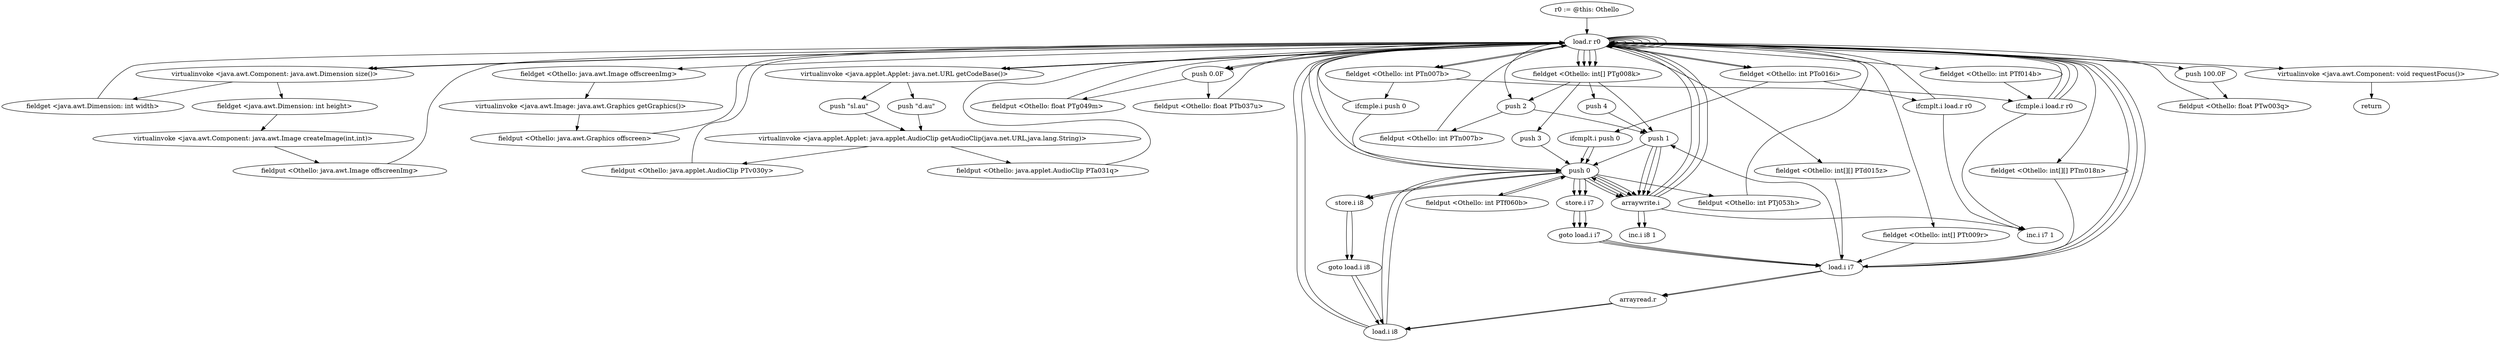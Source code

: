 digraph "" {
    "r0 := @this: Othello"
    "load.r r0"
    "r0 := @this: Othello"->"load.r r0";
    "load.r r0"->"load.r r0";
    "load.r r0"->"load.r r0";
    "virtualinvoke <java.awt.Component: java.awt.Dimension size()>"
    "load.r r0"->"virtualinvoke <java.awt.Component: java.awt.Dimension size()>";
    "fieldget <java.awt.Dimension: int width>"
    "virtualinvoke <java.awt.Component: java.awt.Dimension size()>"->"fieldget <java.awt.Dimension: int width>";
    "fieldget <java.awt.Dimension: int width>"->"load.r r0";
    "load.r r0"->"virtualinvoke <java.awt.Component: java.awt.Dimension size()>";
    "fieldget <java.awt.Dimension: int height>"
    "virtualinvoke <java.awt.Component: java.awt.Dimension size()>"->"fieldget <java.awt.Dimension: int height>";
    "virtualinvoke <java.awt.Component: java.awt.Image createImage(int,int)>"
    "fieldget <java.awt.Dimension: int height>"->"virtualinvoke <java.awt.Component: java.awt.Image createImage(int,int)>";
    "fieldput <Othello: java.awt.Image offscreenImg>"
    "virtualinvoke <java.awt.Component: java.awt.Image createImage(int,int)>"->"fieldput <Othello: java.awt.Image offscreenImg>";
    "fieldput <Othello: java.awt.Image offscreenImg>"->"load.r r0";
    "load.r r0"->"load.r r0";
    "fieldget <Othello: java.awt.Image offscreenImg>"
    "load.r r0"->"fieldget <Othello: java.awt.Image offscreenImg>";
    "virtualinvoke <java.awt.Image: java.awt.Graphics getGraphics()>"
    "fieldget <Othello: java.awt.Image offscreenImg>"->"virtualinvoke <java.awt.Image: java.awt.Graphics getGraphics()>";
    "fieldput <Othello: java.awt.Graphics offscreen>"
    "virtualinvoke <java.awt.Image: java.awt.Graphics getGraphics()>"->"fieldput <Othello: java.awt.Graphics offscreen>";
    "fieldput <Othello: java.awt.Graphics offscreen>"->"load.r r0";
    "load.r r0"->"load.r r0";
    "load.r r0"->"load.r r0";
    "virtualinvoke <java.applet.Applet: java.net.URL getCodeBase()>"
    "load.r r0"->"virtualinvoke <java.applet.Applet: java.net.URL getCodeBase()>";
    "push \"sl.au\""
    "virtualinvoke <java.applet.Applet: java.net.URL getCodeBase()>"->"push \"sl.au\"";
    "virtualinvoke <java.applet.Applet: java.applet.AudioClip getAudioClip(java.net.URL,java.lang.String)>"
    "push \"sl.au\""->"virtualinvoke <java.applet.Applet: java.applet.AudioClip getAudioClip(java.net.URL,java.lang.String)>";
    "fieldput <Othello: java.applet.AudioClip PTv030y>"
    "virtualinvoke <java.applet.Applet: java.applet.AudioClip getAudioClip(java.net.URL,java.lang.String)>"->"fieldput <Othello: java.applet.AudioClip PTv030y>";
    "fieldput <Othello: java.applet.AudioClip PTv030y>"->"load.r r0";
    "load.r r0"->"load.r r0";
    "load.r r0"->"load.r r0";
    "load.r r0"->"virtualinvoke <java.applet.Applet: java.net.URL getCodeBase()>";
    "push \"d.au\""
    "virtualinvoke <java.applet.Applet: java.net.URL getCodeBase()>"->"push \"d.au\"";
    "push \"d.au\""->"virtualinvoke <java.applet.Applet: java.applet.AudioClip getAudioClip(java.net.URL,java.lang.String)>";
    "fieldput <Othello: java.applet.AudioClip PTa031q>"
    "virtualinvoke <java.applet.Applet: java.applet.AudioClip getAudioClip(java.net.URL,java.lang.String)>"->"fieldput <Othello: java.applet.AudioClip PTa031q>";
    "fieldput <Othello: java.applet.AudioClip PTa031q>"->"load.r r0";
    "push 0.0F"
    "load.r r0"->"push 0.0F";
    "fieldput <Othello: float PTg049m>"
    "push 0.0F"->"fieldput <Othello: float PTg049m>";
    "fieldput <Othello: float PTg049m>"->"load.r r0";
    "push 2"
    "load.r r0"->"push 2";
    "fieldput <Othello: int PTn007b>"
    "push 2"->"fieldput <Othello: int PTn007b>";
    "fieldput <Othello: int PTn007b>"->"load.r r0";
    "load.r r0"->"push 0.0F";
    "fieldput <Othello: float PTb037u>"
    "push 0.0F"->"fieldput <Othello: float PTb037u>";
    "fieldput <Othello: float PTb037u>"->"load.r r0";
    "push 100.0F"
    "load.r r0"->"push 100.0F";
    "fieldput <Othello: float PTw003q>"
    "push 100.0F"->"fieldput <Othello: float PTw003q>";
    "fieldput <Othello: float PTw003q>"->"load.r r0";
    "push 0"
    "load.r r0"->"push 0";
    "fieldput <Othello: int PTj053h>"
    "push 0"->"fieldput <Othello: int PTj053h>";
    "fieldput <Othello: int PTj053h>"->"load.r r0";
    "load.r r0"->"push 0";
    "fieldput <Othello: int PTf060b>"
    "push 0"->"fieldput <Othello: int PTf060b>";
    "fieldput <Othello: int PTf060b>"->"push 0";
    "store.i i7"
    "push 0"->"store.i i7";
    "goto load.i i7"
    "store.i i7"->"goto load.i i7";
    "load.i i7"
    "goto load.i i7"->"load.i i7";
    "load.i i7"->"load.r r0";
    "fieldget <Othello: int PTo016i>"
    "load.r r0"->"fieldget <Othello: int PTo016i>";
    "ifcmplt.i push 0"
    "fieldget <Othello: int PTo016i>"->"ifcmplt.i push 0";
    "ifcmplt.i push 0"->"push 0";
    "push 0"->"store.i i7";
    "store.i i7"->"goto load.i i7";
    "goto load.i i7"->"load.i i7";
    "load.i i7"->"load.r r0";
    "fieldget <Othello: int PTn007b>"
    "load.r r0"->"fieldget <Othello: int PTn007b>";
    "ifcmple.i load.r r0"
    "fieldget <Othello: int PTn007b>"->"ifcmple.i load.r r0";
    "ifcmple.i load.r r0"->"load.r r0";
    "fieldget <Othello: int[] PTg008k>"
    "load.r r0"->"fieldget <Othello: int[] PTg008k>";
    "push 1"
    "fieldget <Othello: int[] PTg008k>"->"push 1";
    "push 1"->"push 0";
    "arraywrite.i"
    "push 0"->"arraywrite.i";
    "arraywrite.i"->"load.r r0";
    "load.r r0"->"fieldget <Othello: int[] PTg008k>";
    "fieldget <Othello: int[] PTg008k>"->"push 2";
    "push 2"->"push 1";
    "push 1"->"arraywrite.i";
    "arraywrite.i"->"load.r r0";
    "load.r r0"->"fieldget <Othello: int[] PTg008k>";
    "push 3"
    "fieldget <Othello: int[] PTg008k>"->"push 3";
    "push 3"->"push 0";
    "push 0"->"arraywrite.i";
    "arraywrite.i"->"load.r r0";
    "load.r r0"->"fieldget <Othello: int[] PTg008k>";
    "push 4"
    "fieldget <Othello: int[] PTg008k>"->"push 4";
    "push 4"->"push 1";
    "push 1"->"arraywrite.i";
    "arraywrite.i"->"push 0";
    "push 0"->"store.i i7";
    "store.i i7"->"goto load.i i7";
    "goto load.i i7"->"load.i i7";
    "load.i i7"->"load.r r0";
    "load.r r0"->"fieldget <Othello: int PTn007b>";
    "ifcmple.i push 0"
    "fieldget <Othello: int PTn007b>"->"ifcmple.i push 0";
    "ifcmple.i push 0"->"load.r r0";
    "virtualinvoke <java.awt.Component: void requestFocus()>"
    "load.r r0"->"virtualinvoke <java.awt.Component: void requestFocus()>";
    "return"
    "virtualinvoke <java.awt.Component: void requestFocus()>"->"return";
    "ifcmple.i push 0"->"push 0";
    "store.i i8"
    "push 0"->"store.i i8";
    "goto load.i i8"
    "store.i i8"->"goto load.i i8";
    "load.i i8"
    "goto load.i i8"->"load.i i8";
    "load.i i8"->"load.r r0";
    "fieldget <Othello: int PTf014b>"
    "load.r r0"->"fieldget <Othello: int PTf014b>";
    "fieldget <Othello: int PTf014b>"->"ifcmple.i load.r r0";
    "inc.i i7 1"
    "ifcmple.i load.r r0"->"inc.i i7 1";
    "ifcmple.i load.r r0"->"load.r r0";
    "fieldget <Othello: int[][] PTd015z>"
    "load.r r0"->"fieldget <Othello: int[][] PTd015z>";
    "fieldget <Othello: int[][] PTd015z>"->"load.i i7";
    "arrayread.r"
    "load.i i7"->"arrayread.r";
    "arrayread.r"->"load.i i8";
    "load.i i8"->"push 0";
    "push 0"->"arraywrite.i";
    "inc.i i8 1"
    "arraywrite.i"->"inc.i i8 1";
    "ifcmple.i load.r r0"->"load.r r0";
    "fieldget <Othello: int[] PTt009r>"
    "load.r r0"->"fieldget <Othello: int[] PTt009r>";
    "fieldget <Othello: int[] PTt009r>"->"load.i i7";
    "load.i i7"->"push 1";
    "push 1"->"arraywrite.i";
    "arraywrite.i"->"inc.i i7 1";
    "ifcmplt.i push 0"->"push 0";
    "push 0"->"store.i i8";
    "store.i i8"->"goto load.i i8";
    "goto load.i i8"->"load.i i8";
    "load.i i8"->"load.r r0";
    "load.r r0"->"fieldget <Othello: int PTo016i>";
    "ifcmplt.i load.r r0"
    "fieldget <Othello: int PTo016i>"->"ifcmplt.i load.r r0";
    "ifcmplt.i load.r r0"->"inc.i i7 1";
    "ifcmplt.i load.r r0"->"load.r r0";
    "fieldget <Othello: int[][] PTm018n>"
    "load.r r0"->"fieldget <Othello: int[][] PTm018n>";
    "fieldget <Othello: int[][] PTm018n>"->"load.i i7";
    "load.i i7"->"arrayread.r";
    "arrayread.r"->"load.i i8";
    "load.i i8"->"push 0";
    "push 0"->"arraywrite.i";
    "arraywrite.i"->"inc.i i8 1";
}
